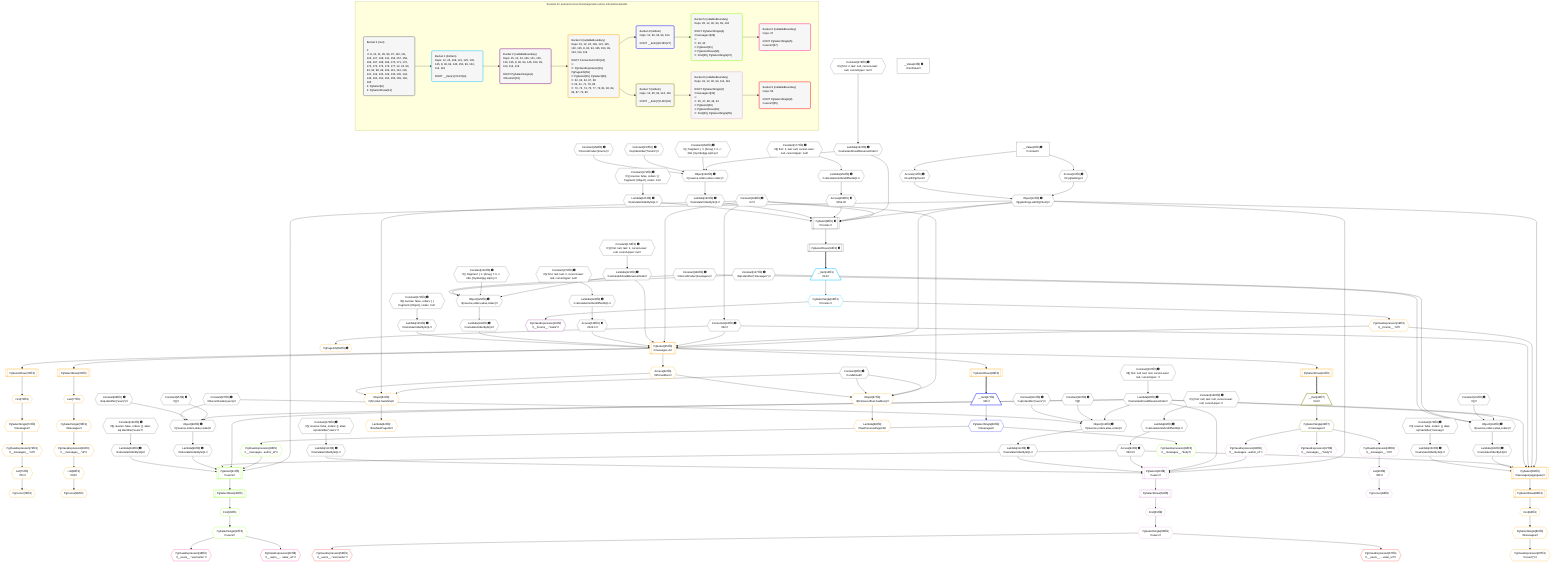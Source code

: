 %%{init: {'themeVariables': { 'fontSize': '12px'}}}%%
graph TD
    classDef path fill:#eee,stroke:#000,color:#000
    classDef plan fill:#fff,stroke-width:1px,color:#000
    classDef itemplan fill:#fff,stroke-width:2px,color:#000
    classDef unbatchedplan fill:#dff,stroke-width:1px,color:#000
    classDef sideeffectplan fill:#fcc,stroke-width:2px,color:#000
    classDef bucket fill:#f6f6f6,color:#000,stroke-width:2px,text-align:left


    %% plan dependencies
    PgSelect9[["PgSelect[9∈0] ➊<br />ᐸforumsᐳ"]]:::plan
    Object12{{"Object[12∈0] ➊<br />ᐸ{pgSettings,withPgClient}ᐳ"}}:::plan
    Constant166{{"Constant[166∈0] ➊<br />ᐸ2ᐳ"}}:::plan
    Lambda152{{"Lambda[152∈0] ➊<br />ᐸcalculateShouldReverseOrderᐳ"}}:::plan
    Access155{{"Access[155∈0] ➊<br />ᐸ154.0ᐳ"}}:::plan
    Lambda160{{"Lambda[160∈0] ➊<br />ᐸcalculateOrderBySQLᐳ"}}:::plan
    Lambda165{{"Lambda[165∈0] ➊<br />ᐸcalculateOrderBySQLᐳ"}}:::plan
    Object12 & Constant166 & Lambda152 & Access155 & Lambda160 & Lambda165 --> PgSelect9
    Object98{{"Object[98∈0] ➊<br />ᐸ{reverse,orders,alias,codec}ᐳ"}}:::plan
    Lambda90{{"Lambda[90∈0] ➊<br />ᐸcalculateShouldReverseOrderᐳ"}}:::plan
    Constant95{{"Constant[95∈0] ➊<br />ᐸ[]ᐳ"}}:::plan
    Constant96{{"Constant[96∈0] ➊<br />ᐸsql.identifier(”users”)ᐳ"}}:::plan
    Constant97{{"Constant[97∈0] ➊<br />ᐸRecordCodec(users)ᐳ"}}:::plan
    Lambda90 & Constant95 & Constant96 & Constant97 --> Object98
    Object113{{"Object[113∈0] ➊<br />ᐸ{reverse,orders,alias,codec}ᐳ"}}:::plan
    Constant110{{"Constant[110∈0] ➊<br />ᐸ[]ᐳ"}}:::plan
    Constant111{{"Constant[111∈0] ➊<br />ᐸsql.identifier(”users”)ᐳ"}}:::plan
    Lambda90 & Constant110 & Constant111 & Constant97 --> Object113
    Object129{{"Object[129∈0] ➊<br />ᐸ{reverse,orders,alias,codec}ᐳ"}}:::plan
    Lambda121{{"Lambda[121∈0] ➊<br />ᐸcalculateShouldReverseOrderᐳ"}}:::plan
    Constant126{{"Constant[126∈0] ➊<br />ᐸ[ { fragment: { n: [Array], f: 0, c: 266, [Symbol(pg-sql2-tyᐳ"}}:::plan
    Constant127{{"Constant[127∈0] ➊<br />ᐸsql.identifier(”messages”)ᐳ"}}:::plan
    Constant128{{"Constant[128∈0] ➊<br />ᐸRecordCodec(messages)ᐳ"}}:::plan
    Lambda121 & Constant126 & Constant127 & Constant128 --> Object129
    Object144{{"Object[144∈0] ➊<br />ᐸ{reverse,orders,alias,codec}ᐳ"}}:::plan
    Constant141{{"Constant[141∈0] ➊<br />ᐸ[]ᐳ"}}:::plan
    Lambda90 & Constant141 & Constant127 & Constant128 --> Object144
    Object159{{"Object[159∈0] ➊<br />ᐸ{reverse,orders,alias,codec}ᐳ"}}:::plan
    Constant156{{"Constant[156∈0] ➊<br />ᐸ[ { fragment: { n: [Array], f: 0, c: 266, [Symbol(pg-sql2-tyᐳ"}}:::plan
    Constant157{{"Constant[157∈0] ➊<br />ᐸsql.identifier(”forums”)ᐳ"}}:::plan
    Constant158{{"Constant[158∈0] ➊<br />ᐸRecordCodec(forums)ᐳ"}}:::plan
    Lambda152 & Constant156 & Constant157 & Constant158 --> Object159
    Access10{{"Access[10∈0] ➊<br />ᐸ2.pgSettingsᐳ"}}:::plan
    Access11{{"Access[11∈0] ➊<br />ᐸ2.withPgClientᐳ"}}:::plan
    Access10 & Access11 --> Object12
    __Value2["__Value[2∈0] ➊<br />ᐸcontextᐳ"]:::plan
    __Value2 --> Access10
    __Value2 --> Access11
    PgSelectRows13[["PgSelectRows[13∈0] ➊"]]:::plan
    PgSelect9 --> PgSelectRows13
    Connection24{{"Connection[24∈0] ➊<br />ᐸ20ᐳ"}}:::plan
    Constant166 --> Connection24
    Constant167{{"Constant[167∈0] ➊<br />ᐸ§{ first: null, last: null, cursorLower: null, cursorUpper: ᐳ"}}:::plan
    Constant167 --> Lambda90
    Lambda93{{"Lambda[93∈0] ➊<br />ᐸcalculateLimitAndOffsetSQLᐳ"}}:::plan
    Constant168{{"Constant[168∈0] ➊<br />ᐸ§{ first: null, last: null, cursorLower: null, cursorUpper: ᐳ"}}:::plan
    Constant168 --> Lambda93
    Access94{{"Access[94∈0] ➊<br />ᐸ93.0ᐳ"}}:::plan
    Lambda93 --> Access94
    Lambda99{{"Lambda[99∈0] ➊<br />ᐸcalculateOrderBySQLᐳ"}}:::plan
    Object98 --> Lambda99
    Lambda104{{"Lambda[104∈0] ➊<br />ᐸcalculateOrderBySQLᐳ"}}:::plan
    Constant169{{"Constant[169∈0] ➊<br />ᐸ§{ reverse: false, orders: [], alias: sql.identifier(”users”ᐳ"}}:::plan
    Constant169 --> Lambda104
    Lambda114{{"Lambda[114∈0] ➊<br />ᐸcalculateOrderBySQLᐳ"}}:::plan
    Object113 --> Lambda114
    Lambda119{{"Lambda[119∈0] ➊<br />ᐸcalculateOrderBySQLᐳ"}}:::plan
    Constant170{{"Constant[170∈0] ➊<br />ᐸ§{ reverse: false, orders: [], alias: sql.identifier(”users”ᐳ"}}:::plan
    Constant170 --> Lambda119
    Constant174{{"Constant[174∈0] ➊<br />ᐸ§{ first: null, last: 2, cursorLower: null, cursorUpper: nulᐳ"}}:::plan
    Constant174 --> Lambda121
    Lambda124{{"Lambda[124∈0] ➊<br />ᐸcalculateLimitAndOffsetSQLᐳ"}}:::plan
    Constant175{{"Constant[175∈0] ➊<br />ᐸ§{ first: null, last: 2, cursorLower: null, cursorUpper: nulᐳ"}}:::plan
    Constant175 --> Lambda124
    Access125{{"Access[125∈0] ➊<br />ᐸ124.0ᐳ"}}:::plan
    Lambda124 --> Access125
    Lambda130{{"Lambda[130∈0] ➊<br />ᐸcalculateOrderBySQLᐳ"}}:::plan
    Object129 --> Lambda130
    Lambda135{{"Lambda[135∈0] ➊<br />ᐸcalculateOrderBySQLᐳ"}}:::plan
    Constant171{{"Constant[171∈0] ➊<br />ᐸ§{ reverse: false, orders: [ { fragment: [Object], codec: Coᐳ"}}:::plan
    Constant171 --> Lambda135
    Lambda145{{"Lambda[145∈0] ➊<br />ᐸcalculateOrderBySQLᐳ"}}:::plan
    Object144 --> Lambda145
    Lambda150{{"Lambda[150∈0] ➊<br />ᐸcalculateOrderBySQLᐳ"}}:::plan
    Constant172{{"Constant[172∈0] ➊<br />ᐸ§{ reverse: false, orders: [], alias: sql.identifier(”messagᐳ"}}:::plan
    Constant172 --> Lambda150
    Constant176{{"Constant[176∈0] ➊<br />ᐸ§{ first: 2, last: null, cursorLower: null, cursorUpper: nulᐳ"}}:::plan
    Constant176 --> Lambda152
    Lambda154{{"Lambda[154∈0] ➊<br />ᐸcalculateLimitAndOffsetSQLᐳ"}}:::plan
    Constant177{{"Constant[177∈0] ➊<br />ᐸ§{ first: 2, last: null, cursorLower: null, cursorUpper: nulᐳ"}}:::plan
    Constant177 --> Lambda154
    Lambda154 --> Access155
    Object159 --> Lambda160
    Constant173{{"Constant[173∈0] ➊<br />ᐸ§{ reverse: false, orders: [ { fragment: [Object], codec: Coᐳ"}}:::plan
    Constant173 --> Lambda165
    __Value4["__Value[4∈0] ➊<br />ᐸrootValueᐳ"]:::plan
    Constant8{{"Constant[8∈0] ➊<br />ᐸundefinedᐳ"}}:::plan
    __Item14[/"__Item[14∈1]<br />ᐸ13ᐳ"\]:::itemplan
    PgSelectRows13 ==> __Item14
    PgSelectSingle15{{"PgSelectSingle[15∈1]<br />ᐸforumsᐳ"}}:::plan
    __Item14 --> PgSelectSingle15
    PgClassExpression16{{"PgClassExpression[16∈2]<br />ᐸ__forums__.”name”ᐳ"}}:::plan
    PgSelectSingle15 --> PgClassExpression16
    PgSelect25[["PgSelect[25∈3]<br />ᐸmessages+1ᐳ"]]:::plan
    PgClassExpression19{{"PgClassExpression[19∈3]<br />ᐸ__forums__.”id”ᐳ"}}:::plan
    Object12 & PgClassExpression19 & Connection24 & Constant166 & Lambda121 & Access125 & Lambda130 & Lambda135 --> PgSelect25
    PgSelect83[["PgSelect[83∈3]<br />ᐸmessages(aggregate)ᐳ"]]:::plan
    Object12 & PgClassExpression19 & Connection24 & Lambda90 & Access94 & Lambda145 & Lambda150 --> PgSelect83
    Object67{{"Object[67∈3]<br />ᐸ{first,last,offset,hasMore}ᐳ"}}:::plan
    Access62{{"Access[62∈3]<br />ᐸ25.hasMoreᐳ"}}:::plan
    Constant8 & Constant166 & Constant8 & Access62 --> Object67
    Object63{{"Object[63∈3]<br />ᐸ{first,last,hasMore}ᐳ"}}:::plan
    Constant8 & Constant166 & Access62 --> Object63
    PgSelectSingle15 --> PgClassExpression19
    PgSelectRows26[["PgSelectRows[26∈3]"]]:::plan
    PgSelect25 --> PgSelectRows26
    PgSelectRows41[["PgSelectRows[41∈3]"]]:::plan
    PgSelect25 --> PgSelectRows41
    PgPageInfo59{{"PgPageInfo[59∈3] ➊"}}:::plan
    Connection24 --> PgPageInfo59
    PgSelect25 --> Access62
    Lambda64{{"Lambda[64∈3]<br />ᐸhasNextPageCbᐳ"}}:::plan
    Object63 --> Lambda64
    Lambda68{{"Lambda[68∈3]<br />ᐸhasPreviousPageCbᐳ"}}:::plan
    Object67 --> Lambda68
    First70{{"First[70∈3]"}}:::plan
    PgSelectRows71[["PgSelectRows[71∈3]"]]:::plan
    PgSelectRows71 --> First70
    PgSelect25 --> PgSelectRows71
    PgSelectSingle72{{"PgSelectSingle[72∈3]<br />ᐸmessagesᐳ"}}:::plan
    First70 --> PgSelectSingle72
    PgCursor73{{"PgCursor[73∈3]"}}:::plan
    List75{{"List[75∈3]<br />ᐸ74ᐳ"}}:::plan
    List75 --> PgCursor73
    PgClassExpression74{{"PgClassExpression[74∈3]<br />ᐸ__messages__.”id”ᐳ"}}:::plan
    PgSelectSingle72 --> PgClassExpression74
    PgClassExpression74 --> List75
    Last77{{"Last[77∈3]"}}:::plan
    PgSelectRows78[["PgSelectRows[78∈3]"]]:::plan
    PgSelectRows78 --> Last77
    PgSelect25 --> PgSelectRows78
    PgSelectSingle79{{"PgSelectSingle[79∈3]<br />ᐸmessagesᐳ"}}:::plan
    Last77 --> PgSelectSingle79
    PgCursor80{{"PgCursor[80∈3]"}}:::plan
    List82{{"List[82∈3]<br />ᐸ81ᐳ"}}:::plan
    List82 --> PgCursor80
    PgClassExpression81{{"PgClassExpression[81∈3]<br />ᐸ__messages__.”id”ᐳ"}}:::plan
    PgSelectSingle79 --> PgClassExpression81
    PgClassExpression81 --> List82
    First84{{"First[84∈3]"}}:::plan
    PgSelectRows85[["PgSelectRows[85∈3]"]]:::plan
    PgSelectRows85 --> First84
    PgSelect83 --> PgSelectRows85
    PgSelectSingle86{{"PgSelectSingle[86∈3]<br />ᐸmessagesᐳ"}}:::plan
    First84 --> PgSelectSingle86
    PgClassExpression87{{"PgClassExpression[87∈3]<br />ᐸcount(*)ᐳ"}}:::plan
    PgSelectSingle86 --> PgClassExpression87
    __Item27[/"__Item[27∈4]<br />ᐸ26ᐳ"\]:::itemplan
    PgSelectRows26 ==> __Item27
    PgSelectSingle28{{"PgSelectSingle[28∈4]<br />ᐸmessagesᐳ"}}:::plan
    __Item27 --> PgSelectSingle28
    PgSelect31[["PgSelect[31∈5]<br />ᐸusersᐳ"]]:::plan
    PgClassExpression30{{"PgClassExpression[30∈5]<br />ᐸ__messages...author_id”ᐳ"}}:::plan
    Object12 & PgClassExpression30 & Lambda90 & Access94 & Lambda99 & Lambda104 --> PgSelect31
    PgClassExpression29{{"PgClassExpression[29∈5]<br />ᐸ__messages__.”body”ᐳ"}}:::plan
    PgSelectSingle28 --> PgClassExpression29
    PgSelectSingle28 --> PgClassExpression30
    First35{{"First[35∈5]"}}:::plan
    PgSelectRows36[["PgSelectRows[36∈5]"]]:::plan
    PgSelectRows36 --> First35
    PgSelect31 --> PgSelectRows36
    PgSelectSingle37{{"PgSelectSingle[37∈5]<br />ᐸusersᐳ"}}:::plan
    First35 --> PgSelectSingle37
    PgClassExpression38{{"PgClassExpression[38∈6]<br />ᐸ__users__.”username”ᐳ"}}:::plan
    PgSelectSingle37 --> PgClassExpression38
    PgClassExpression39{{"PgClassExpression[39∈6]<br />ᐸ__users__....vatar_url”ᐳ"}}:::plan
    PgSelectSingle37 --> PgClassExpression39
    __Item42[/"__Item[42∈7]<br />ᐸ41ᐳ"\]:::itemplan
    PgSelectRows41 ==> __Item42
    PgSelectSingle43{{"PgSelectSingle[43∈7]<br />ᐸmessagesᐳ"}}:::plan
    __Item42 --> PgSelectSingle43
    PgSelect49[["PgSelect[49∈8]<br />ᐸusersᐳ"]]:::plan
    PgClassExpression48{{"PgClassExpression[48∈8]<br />ᐸ__messages...author_id”ᐳ"}}:::plan
    Object12 & PgClassExpression48 & Lambda90 & Access94 & Lambda114 & Lambda119 --> PgSelect49
    PgCursor44{{"PgCursor[44∈8]"}}:::plan
    List46{{"List[46∈8]<br />ᐸ45ᐳ"}}:::plan
    List46 --> PgCursor44
    PgClassExpression45{{"PgClassExpression[45∈8]<br />ᐸ__messages__.”id”ᐳ"}}:::plan
    PgSelectSingle43 --> PgClassExpression45
    PgClassExpression45 --> List46
    PgClassExpression47{{"PgClassExpression[47∈8]<br />ᐸ__messages__.”body”ᐳ"}}:::plan
    PgSelectSingle43 --> PgClassExpression47
    PgSelectSingle43 --> PgClassExpression48
    First53{{"First[53∈8]"}}:::plan
    PgSelectRows54[["PgSelectRows[54∈8]"]]:::plan
    PgSelectRows54 --> First53
    PgSelect49 --> PgSelectRows54
    PgSelectSingle55{{"PgSelectSingle[55∈8]<br />ᐸusersᐳ"}}:::plan
    First53 --> PgSelectSingle55
    PgClassExpression56{{"PgClassExpression[56∈9]<br />ᐸ__users__.”username”ᐳ"}}:::plan
    PgSelectSingle55 --> PgClassExpression56
    PgClassExpression57{{"PgClassExpression[57∈9]<br />ᐸ__users__....vatar_url”ᐳ"}}:::plan
    PgSelectSingle55 --> PgClassExpression57

    %% define steps

    subgraph "Buckets for queries/connections/pagination-when-inlined-backwards"
    Bucket0("Bucket 0 (root)<br /><br />1: <br />ᐳ: 8, 10, 11, 95, 96, 97, 110, 111, 126, 127, 128, 141, 156, 157, 158, 166, 167, 168, 169, 170, 171, 172, 173, 174, 175, 176, 177, 12, 24, 90, 93, 94, 98, 99, 104, 113, 114, 119, 121, 124, 125, 129, 130, 135, 144, 145, 150, 152, 154, 155, 159, 160, 165<br />2: PgSelect[9]<br />3: PgSelectRows[13]"):::bucket
    classDef bucket0 stroke:#696969
    class Bucket0,__Value2,__Value4,Constant8,PgSelect9,Access10,Access11,Object12,PgSelectRows13,Connection24,Lambda90,Lambda93,Access94,Constant95,Constant96,Constant97,Object98,Lambda99,Lambda104,Constant110,Constant111,Object113,Lambda114,Lambda119,Lambda121,Lambda124,Access125,Constant126,Constant127,Constant128,Object129,Lambda130,Lambda135,Constant141,Object144,Lambda145,Lambda150,Lambda152,Lambda154,Access155,Constant156,Constant157,Constant158,Object159,Lambda160,Lambda165,Constant166,Constant167,Constant168,Constant169,Constant170,Constant171,Constant172,Constant173,Constant174,Constant175,Constant176,Constant177 bucket0
    Bucket1("Bucket 1 (listItem)<br />Deps: 12, 24, 166, 121, 125, 130, 135, 8, 90, 94, 145, 150, 99, 104, 114, 119<br /><br />ROOT __Item{1}ᐸ13ᐳ[14]"):::bucket
    classDef bucket1 stroke:#00bfff
    class Bucket1,__Item14,PgSelectSingle15 bucket1
    Bucket2("Bucket 2 (nullableBoundary)<br />Deps: 15, 12, 24, 166, 121, 125, 130, 135, 8, 90, 94, 145, 150, 99, 104, 114, 119<br /><br />ROOT PgSelectSingle{1}ᐸforumsᐳ[15]"):::bucket
    classDef bucket2 stroke:#7f007f
    class Bucket2,PgClassExpression16 bucket2
    Bucket3("Bucket 3 (nullableBoundary)<br />Deps: 15, 12, 24, 166, 121, 125, 130, 135, 8, 90, 94, 145, 150, 99, 104, 114, 119<br /><br />ROOT Connectionᐸ20ᐳ[24]<br />1: <br />ᐳ: PgClassExpression[19], PgPageInfo[59]<br />2: PgSelect[25], PgSelect[83]<br />ᐳ: 62, 63, 64, 67, 68<br />3: 26, 41, 71, 78, 85<br />ᐳ: 70, 72, 74, 75, 77, 79, 81, 82, 84, 86, 87, 73, 80"):::bucket
    classDef bucket3 stroke:#ffa500
    class Bucket3,PgClassExpression19,PgSelect25,PgSelectRows26,PgSelectRows41,PgPageInfo59,Access62,Object63,Lambda64,Object67,Lambda68,First70,PgSelectRows71,PgSelectSingle72,PgCursor73,PgClassExpression74,List75,Last77,PgSelectRows78,PgSelectSingle79,PgCursor80,PgClassExpression81,List82,PgSelect83,First84,PgSelectRows85,PgSelectSingle86,PgClassExpression87 bucket3
    Bucket4("Bucket 4 (listItem)<br />Deps: 12, 90, 94, 99, 104<br /><br />ROOT __Item{4}ᐸ26ᐳ[27]"):::bucket
    classDef bucket4 stroke:#0000ff
    class Bucket4,__Item27,PgSelectSingle28 bucket4
    Bucket5("Bucket 5 (nullableBoundary)<br />Deps: 28, 12, 90, 94, 99, 104<br /><br />ROOT PgSelectSingle{4}ᐸmessagesᐳ[28]<br />1: <br />ᐳ: 29, 30<br />2: PgSelect[31]<br />3: PgSelectRows[36]<br />ᐳ: First[35], PgSelectSingle[37]"):::bucket
    classDef bucket5 stroke:#7fff00
    class Bucket5,PgClassExpression29,PgClassExpression30,PgSelect31,First35,PgSelectRows36,PgSelectSingle37 bucket5
    Bucket6("Bucket 6 (nullableBoundary)<br />Deps: 37<br /><br />ROOT PgSelectSingle{5}ᐸusersᐳ[37]"):::bucket
    classDef bucket6 stroke:#ff1493
    class Bucket6,PgClassExpression38,PgClassExpression39 bucket6
    Bucket7("Bucket 7 (listItem)<br />Deps: 12, 90, 94, 114, 119<br /><br />ROOT __Item{7}ᐸ41ᐳ[42]"):::bucket
    classDef bucket7 stroke:#808000
    class Bucket7,__Item42,PgSelectSingle43 bucket7
    Bucket8("Bucket 8 (nullableBoundary)<br />Deps: 43, 12, 90, 94, 114, 119<br /><br />ROOT PgSelectSingle{7}ᐸmessagesᐳ[43]<br />1: <br />ᐳ: 45, 47, 48, 46, 44<br />2: PgSelect[49]<br />3: PgSelectRows[54]<br />ᐳ: First[53], PgSelectSingle[55]"):::bucket
    classDef bucket8 stroke:#dda0dd
    class Bucket8,PgCursor44,PgClassExpression45,List46,PgClassExpression47,PgClassExpression48,PgSelect49,First53,PgSelectRows54,PgSelectSingle55 bucket8
    Bucket9("Bucket 9 (nullableBoundary)<br />Deps: 55<br /><br />ROOT PgSelectSingle{8}ᐸusersᐳ[55]"):::bucket
    classDef bucket9 stroke:#ff0000
    class Bucket9,PgClassExpression56,PgClassExpression57 bucket9
    Bucket0 --> Bucket1
    Bucket1 --> Bucket2
    Bucket2 --> Bucket3
    Bucket3 --> Bucket4 & Bucket7
    Bucket4 --> Bucket5
    Bucket5 --> Bucket6
    Bucket7 --> Bucket8
    Bucket8 --> Bucket9
    end